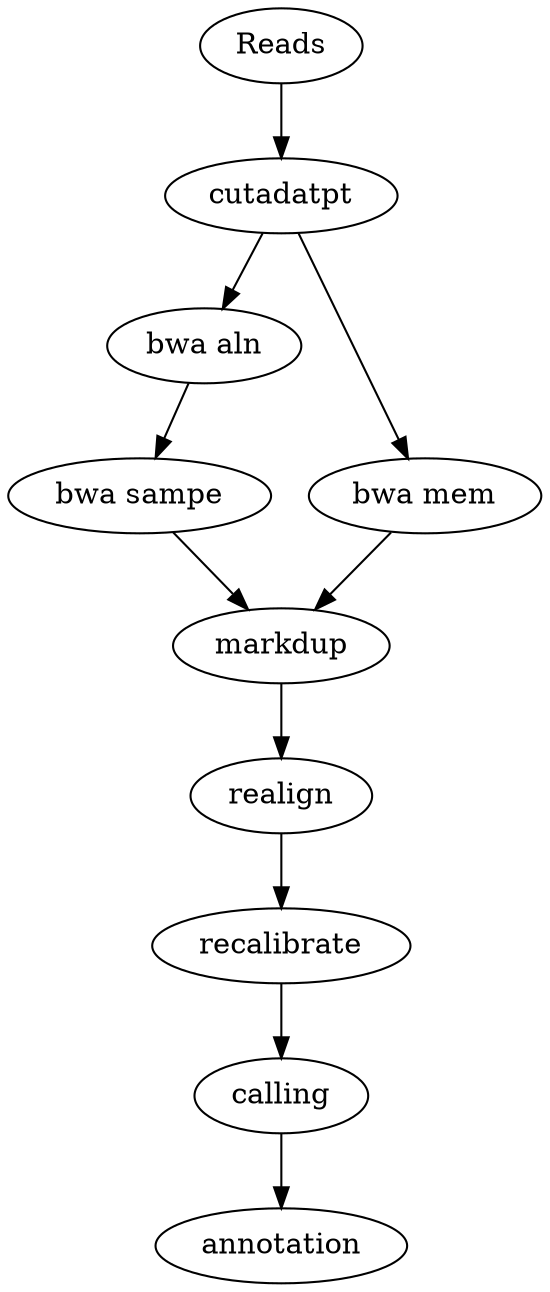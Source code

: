 digraph G{
align1[label="bwa aln"];
align2[label="bwa sampe"];
align3[label="bwa mem"];
Reads -> cutadatpt;
cutadatpt -> align1 -> align2;
cutadatpt -> align3;
align2 -> markdup;
align3 -> markdup;
markdup -> realign; 
realign -> recalibrate;
recalibrate -> calling;
calling -> annotation;
}
